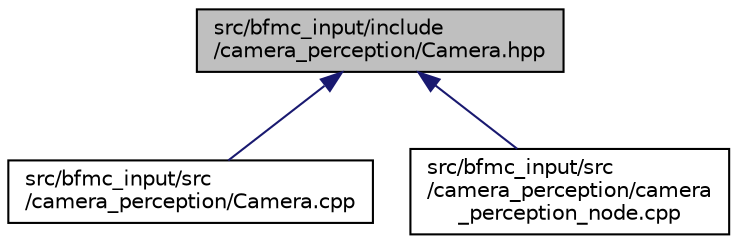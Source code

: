 digraph "src/bfmc_input/include/camera_perception/Camera.hpp"
{
 // LATEX_PDF_SIZE
  edge [fontname="Helvetica",fontsize="10",labelfontname="Helvetica",labelfontsize="10"];
  node [fontname="Helvetica",fontsize="10",shape=record];
  Node1 [label="src/bfmc_input/include\l/camera_perception/Camera.hpp",height=0.2,width=0.4,color="black", fillcolor="grey75", style="filled", fontcolor="black",tooltip="The header file of the perception process implemented in ROS."];
  Node1 -> Node2 [dir="back",color="midnightblue",fontsize="10",style="solid",fontname="Helvetica"];
  Node2 [label="src/bfmc_input/src\l/camera_perception/Camera.cpp",height=0.2,width=0.4,color="black", fillcolor="white", style="filled",URL="$_camera_8cpp.html",tooltip="This file implements the main process for the perception of the vehicle."];
  Node1 -> Node3 [dir="back",color="midnightblue",fontsize="10",style="solid",fontname="Helvetica"];
  Node3 [label="src/bfmc_input/src\l/camera_perception/camera\l_perception_node.cpp",height=0.2,width=0.4,color="black", fillcolor="white", style="filled",URL="$camera__perception__node_8cpp.html",tooltip="This file implements the ROS node for the perception of the vehicle implemented in ROS."];
}
